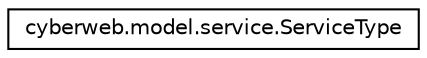 digraph G
{
  edge [fontname="Helvetica",fontsize="10",labelfontname="Helvetica",labelfontsize="10"];
  node [fontname="Helvetica",fontsize="10",shape=record];
  rankdir="LR";
  Node1 [label="cyberweb.model.service.ServiceType",height=0.2,width=0.4,color="black", fillcolor="white", style="filled",URL="$classcyberweb_1_1model_1_1service_1_1_service_type.html"];
}

